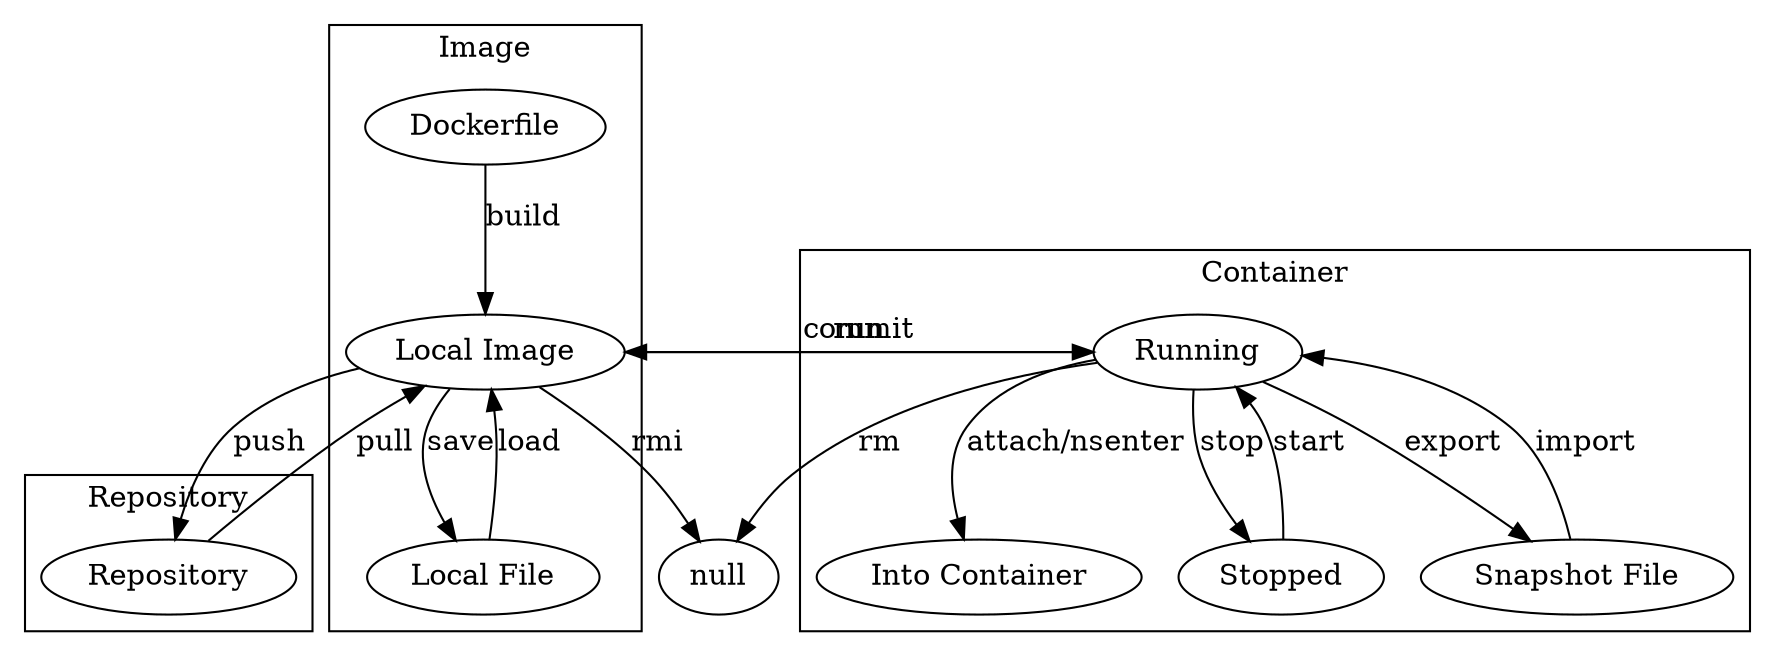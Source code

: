 digraph Docker {
	node [shape="ellipse"];
	edge [style="solid"];
	#edge [style="dashed"];

	null;
	subgraph cluster_image {
		label="Image";

		iLocal [label="Local Image"];
		iDockerfile [label="Dockerfile"];
		iFile [label="Local File"];
	}

	subgraph cluster_container {
		label="Container";

		cRunning [label="Running"];
		cStopped [label="Stopped"];
		cAttached [label="Into Container"];
		cSnapshot [label="Snapshot File"];

	}

	subgraph cluster_repository {
		label="Repository";

		repo [label="Repository"];
	}

	subgraph cluster_datavolumn {
		label="Data Volumn";


	}

	repo->iLocal [label="pull"];
	iLocal->repo [label="push"];
	#iLocal->iLocal [label="list"];
	iDockerfile->iLocal [label="build"];
	iLocal->iFile [label="save"];
	iFile->iLocal [label="load"];
	iLocal->null [label="rmi"];

	iLocal->cRunning [label="run"];
	cRunning->null [label="rm"];
	cRunning->iLocal [label="commit"];
	cRunning->cStopped [label="stop"];
	cStopped->cRunning [label="start"];
	cRunning->cAttached [label="attach/nsenter"];
	cRunning->cSnapshot [label="export"];
	cSnapshot->cRunning [label="import"];
}